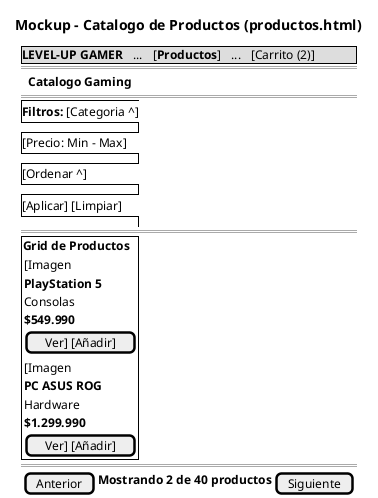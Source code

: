 @startsalt mockup-productos
title Mockup - Catalogo de Productos (productos.html)

{
  {* **LEVEL-UP GAMER** | ... | [**Productos**] | ... | [Carrito (2)] }
  ==
  { . | **Catalogo Gaming** | . }
  ==
  {/ 
    **Filtros:** [Categoria ^] | [Precio: Min - Max] | [Ordenar ^] | [Aplicar] [Limpiar]
  }
  ==
  {+
    **Grid de Productos**
    
    {
      [Imagen
       **PlayStation 5**
       Consolas
       **$549.990**
       [Ver] [Añadir]]
    }
    |
    {
      [Imagen
       **PC ASUS ROG**
       Hardware
       **$1.299.990**
       [Ver] [Añadir]]
    }
  }
  ==
  { [Anterior] | **Mostrando 2 de 40 productos** | [Siguiente] }
}

@endsalt